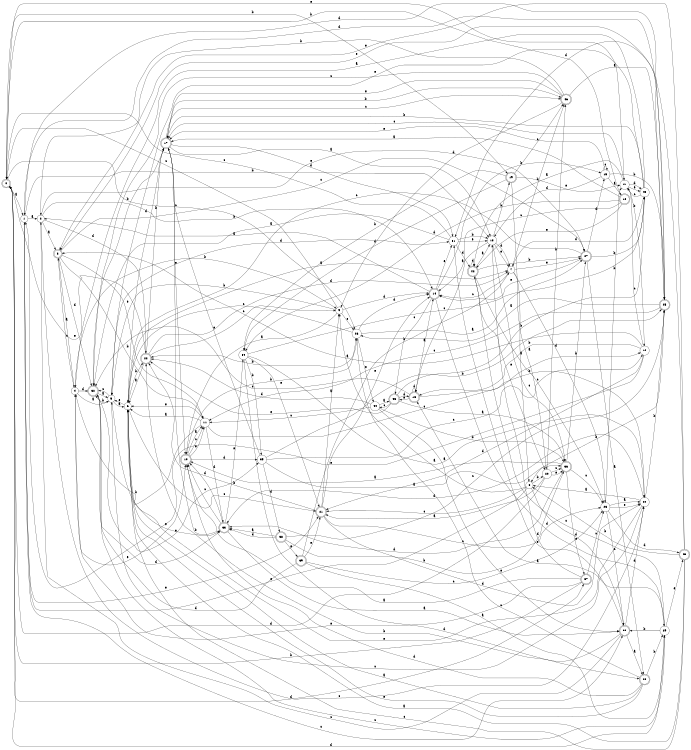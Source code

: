 digraph n38_7 {
__start0 [label="" shape="none"];

rankdir=LR;
size="8,5";

s0 [style="rounded,filled", color="black", fillcolor="white" shape="doublecircle", label="0"];
s1 [style="filled", color="black", fillcolor="white" shape="circle", label="1"];
s2 [style="filled", color="black", fillcolor="white" shape="circle", label="2"];
s3 [style="rounded,filled", color="black", fillcolor="white" shape="doublecircle", label="3"];
s4 [style="filled", color="black", fillcolor="white" shape="circle", label="4"];
s5 [style="filled", color="black", fillcolor="white" shape="circle", label="5"];
s6 [style="filled", color="black", fillcolor="white" shape="circle", label="6"];
s7 [style="filled", color="black", fillcolor="white" shape="circle", label="7"];
s8 [style="filled", color="black", fillcolor="white" shape="circle", label="8"];
s9 [style="filled", color="black", fillcolor="white" shape="circle", label="9"];
s10 [style="rounded,filled", color="black", fillcolor="white" shape="doublecircle", label="10"];
s11 [style="filled", color="black", fillcolor="white" shape="circle", label="11"];
s12 [style="filled", color="black", fillcolor="white" shape="circle", label="12"];
s13 [style="rounded,filled", color="black", fillcolor="white" shape="doublecircle", label="13"];
s14 [style="rounded,filled", color="black", fillcolor="white" shape="doublecircle", label="14"];
s15 [style="filled", color="black", fillcolor="white" shape="circle", label="15"];
s16 [style="rounded,filled", color="black", fillcolor="white" shape="doublecircle", label="16"];
s17 [style="rounded,filled", color="black", fillcolor="white" shape="doublecircle", label="17"];
s18 [style="filled", color="black", fillcolor="white" shape="circle", label="18"];
s19 [style="rounded,filled", color="black", fillcolor="white" shape="doublecircle", label="19"];
s20 [style="filled", color="black", fillcolor="white" shape="circle", label="20"];
s21 [style="rounded,filled", color="black", fillcolor="white" shape="doublecircle", label="21"];
s22 [style="rounded,filled", color="black", fillcolor="white" shape="doublecircle", label="22"];
s23 [style="filled", color="black", fillcolor="white" shape="circle", label="23"];
s24 [style="filled", color="black", fillcolor="white" shape="circle", label="24"];
s25 [style="rounded,filled", color="black", fillcolor="white" shape="doublecircle", label="25"];
s26 [style="filled", color="black", fillcolor="white" shape="circle", label="26"];
s27 [style="rounded,filled", color="black", fillcolor="white" shape="doublecircle", label="27"];
s28 [style="rounded,filled", color="black", fillcolor="white" shape="doublecircle", label="28"];
s29 [style="filled", color="black", fillcolor="white" shape="circle", label="29"];
s30 [style="rounded,filled", color="black", fillcolor="white" shape="doublecircle", label="30"];
s31 [style="filled", color="black", fillcolor="white" shape="circle", label="31"];
s32 [style="rounded,filled", color="black", fillcolor="white" shape="doublecircle", label="32"];
s33 [style="rounded,filled", color="black", fillcolor="white" shape="doublecircle", label="33"];
s34 [style="filled", color="black", fillcolor="white" shape="circle", label="34"];
s35 [style="filled", color="black", fillcolor="white" shape="circle", label="35"];
s36 [style="rounded,filled", color="black", fillcolor="white" shape="doublecircle", label="36"];
s37 [style="rounded,filled", color="black", fillcolor="white" shape="doublecircle", label="37"];
s38 [style="rounded,filled", color="black", fillcolor="white" shape="doublecircle", label="38"];
s39 [style="rounded,filled", color="black", fillcolor="white" shape="doublecircle", label="39"];
s40 [style="filled", color="black", fillcolor="white" shape="circle", label="40"];
s41 [style="filled", color="black", fillcolor="white" shape="circle", label="41"];
s42 [style="rounded,filled", color="black", fillcolor="white" shape="doublecircle", label="42"];
s43 [style="rounded,filled", color="black", fillcolor="white" shape="doublecircle", label="43"];
s44 [style="filled", color="black", fillcolor="white" shape="circle", label="44"];
s45 [style="rounded,filled", color="black", fillcolor="white" shape="doublecircle", label="45"];
s46 [style="rounded,filled", color="black", fillcolor="white" shape="doublecircle", label="46"];
s0 -> s1 [label="a"];
s0 -> s19 [label="b"];
s0 -> s26 [label="c"];
s0 -> s37 [label="d"];
s0 -> s41 [label="e"];
s1 -> s2 [label="a"];
s1 -> s18 [label="b"];
s1 -> s30 [label="c"];
s1 -> s25 [label="d"];
s1 -> s21 [label="e"];
s2 -> s3 [label="a"];
s2 -> s14 [label="b"];
s2 -> s24 [label="c"];
s2 -> s22 [label="d"];
s2 -> s27 [label="e"];
s3 -> s4 [label="a"];
s3 -> s11 [label="b"];
s3 -> s27 [label="c"];
s3 -> s32 [label="d"];
s3 -> s11 [label="e"];
s4 -> s5 [label="a"];
s4 -> s9 [label="b"];
s4 -> s3 [label="c"];
s4 -> s32 [label="d"];
s4 -> s10 [label="e"];
s5 -> s6 [label="a"];
s5 -> s32 [label="b"];
s5 -> s32 [label="c"];
s5 -> s31 [label="d"];
s5 -> s33 [label="e"];
s6 -> s7 [label="a"];
s6 -> s22 [label="b"];
s6 -> s21 [label="c"];
s6 -> s17 [label="d"];
s6 -> s5 [label="e"];
s7 -> s8 [label="a"];
s7 -> s46 [label="b"];
s7 -> s14 [label="c"];
s7 -> s23 [label="d"];
s7 -> s27 [label="e"];
s8 -> s9 [label="a"];
s8 -> s20 [label="b"];
s8 -> s21 [label="c"];
s8 -> s30 [label="d"];
s8 -> s1 [label="e"];
s9 -> s10 [label="a"];
s9 -> s5 [label="b"];
s9 -> s0 [label="c"];
s9 -> s14 [label="d"];
s9 -> s26 [label="e"];
s10 -> s11 [label="a"];
s10 -> s26 [label="b"];
s10 -> s11 [label="c"];
s10 -> s35 [label="d"];
s10 -> s11 [label="e"];
s11 -> s6 [label="a"];
s11 -> s4 [label="b"];
s11 -> s12 [label="c"];
s11 -> s33 [label="d"];
s11 -> s6 [label="e"];
s12 -> s3 [label="a"];
s12 -> s13 [label="b"];
s12 -> s41 [label="c"];
s12 -> s21 [label="d"];
s12 -> s1 [label="e"];
s13 -> s14 [label="a"];
s13 -> s24 [label="b"];
s13 -> s32 [label="c"];
s13 -> s13 [label="d"];
s13 -> s45 [label="e"];
s14 -> s2 [label="a"];
s14 -> s15 [label="b"];
s14 -> s45 [label="c"];
s14 -> s29 [label="d"];
s14 -> s31 [label="e"];
s15 -> s16 [label="a"];
s15 -> s25 [label="b"];
s15 -> s15 [label="c"];
s15 -> s18 [label="d"];
s15 -> s17 [label="e"];
s16 -> s17 [label="a"];
s16 -> s0 [label="b"];
s16 -> s13 [label="c"];
s16 -> s34 [label="d"];
s16 -> s42 [label="e"];
s17 -> s18 [label="a"];
s17 -> s46 [label="b"];
s17 -> s46 [label="c"];
s17 -> s31 [label="d"];
s17 -> s10 [label="e"];
s18 -> s14 [label="a"];
s18 -> s19 [label="b"];
s18 -> s36 [label="c"];
s18 -> s7 [label="d"];
s18 -> s7 [label="e"];
s19 -> s20 [label="a"];
s19 -> s34 [label="b"];
s19 -> s46 [label="c"];
s19 -> s34 [label="d"];
s19 -> s41 [label="e"];
s20 -> s21 [label="a"];
s20 -> s46 [label="b"];
s20 -> s36 [label="c"];
s20 -> s0 [label="d"];
s20 -> s36 [label="e"];
s21 -> s9 [label="a"];
s21 -> s22 [label="b"];
s21 -> s23 [label="c"];
s21 -> s24 [label="d"];
s21 -> s14 [label="e"];
s22 -> s6 [label="a"];
s22 -> s17 [label="b"];
s22 -> s9 [label="c"];
s22 -> s7 [label="d"];
s22 -> s0 [label="e"];
s23 -> s24 [label="a"];
s23 -> s41 [label="b"];
s23 -> s30 [label="c"];
s23 -> s43 [label="d"];
s23 -> s24 [label="e"];
s24 -> s8 [label="a"];
s24 -> s25 [label="b"];
s24 -> s5 [label="c"];
s24 -> s33 [label="d"];
s24 -> s6 [label="e"];
s25 -> s26 [label="a"];
s25 -> s8 [label="b"];
s25 -> s11 [label="c"];
s25 -> s1 [label="d"];
s25 -> s3 [label="e"];
s26 -> s27 [label="a"];
s26 -> s22 [label="b"];
s26 -> s6 [label="c"];
s26 -> s14 [label="d"];
s26 -> s44 [label="e"];
s27 -> s28 [label="a"];
s27 -> s40 [label="b"];
s27 -> s6 [label="c"];
s27 -> s15 [label="d"];
s27 -> s14 [label="e"];
s28 -> s6 [label="a"];
s28 -> s29 [label="b"];
s28 -> s26 [label="c"];
s28 -> s10 [label="d"];
s28 -> s6 [label="e"];
s29 -> s13 [label="a"];
s29 -> s30 [label="b"];
s29 -> s42 [label="c"];
s29 -> s0 [label="d"];
s29 -> s43 [label="e"];
s30 -> s28 [label="a"];
s30 -> s22 [label="b"];
s30 -> s2 [label="c"];
s30 -> s24 [label="d"];
s30 -> s31 [label="e"];
s31 -> s32 [label="a"];
s31 -> s18 [label="b"];
s31 -> s0 [label="c"];
s31 -> s42 [label="d"];
s31 -> s18 [label="e"];
s32 -> s5 [label="a"];
s32 -> s17 [label="b"];
s32 -> s29 [label="c"];
s32 -> s33 [label="d"];
s32 -> s35 [label="e"];
s33 -> s30 [label="a"];
s33 -> s17 [label="b"];
s33 -> s10 [label="c"];
s33 -> s10 [label="d"];
s33 -> s34 [label="e"];
s34 -> s24 [label="a"];
s34 -> s35 [label="b"];
s34 -> s40 [label="c"];
s34 -> s28 [label="d"];
s34 -> s21 [label="e"];
s35 -> s36 [label="a"];
s35 -> s25 [label="b"];
s35 -> s12 [label="c"];
s35 -> s38 [label="d"];
s35 -> s17 [label="e"];
s36 -> s10 [label="a"];
s36 -> s27 [label="b"];
s36 -> s23 [label="c"];
s36 -> s33 [label="d"];
s36 -> s37 [label="e"];
s37 -> s10 [label="a"];
s37 -> s0 [label="b"];
s37 -> s23 [label="c"];
s37 -> s18 [label="d"];
s37 -> s4 [label="e"];
s38 -> s33 [label="a"];
s38 -> s36 [label="b"];
s38 -> s25 [label="c"];
s38 -> s33 [label="d"];
s38 -> s39 [label="e"];
s39 -> s29 [label="a"];
s39 -> s7 [label="b"];
s39 -> s23 [label="c"];
s39 -> s32 [label="d"];
s39 -> s21 [label="e"];
s40 -> s4 [label="a"];
s40 -> s17 [label="b"];
s40 -> s41 [label="c"];
s40 -> s7 [label="d"];
s40 -> s5 [label="e"];
s41 -> s42 [label="a"];
s41 -> s12 [label="b"];
s41 -> s17 [label="c"];
s41 -> s40 [label="d"];
s41 -> s40 [label="e"];
s42 -> s18 [label="a"];
s42 -> s27 [label="b"];
s42 -> s23 [label="c"];
s42 -> s42 [label="d"];
s42 -> s20 [label="e"];
s43 -> s6 [label="a"];
s43 -> s8 [label="b"];
s43 -> s6 [label="c"];
s43 -> s31 [label="d"];
s43 -> s3 [label="e"];
s44 -> s45 [label="a"];
s44 -> s36 [label="b"];
s44 -> s11 [label="c"];
s44 -> s22 [label="d"];
s44 -> s30 [label="e"];
s45 -> s36 [label="a"];
s45 -> s40 [label="b"];
s45 -> s44 [label="c"];
s45 -> s13 [label="d"];
s45 -> s22 [label="e"];
s46 -> s25 [label="a"];
s46 -> s2 [label="b"];
s46 -> s32 [label="c"];
s46 -> s9 [label="d"];
s46 -> s17 [label="e"];

}
